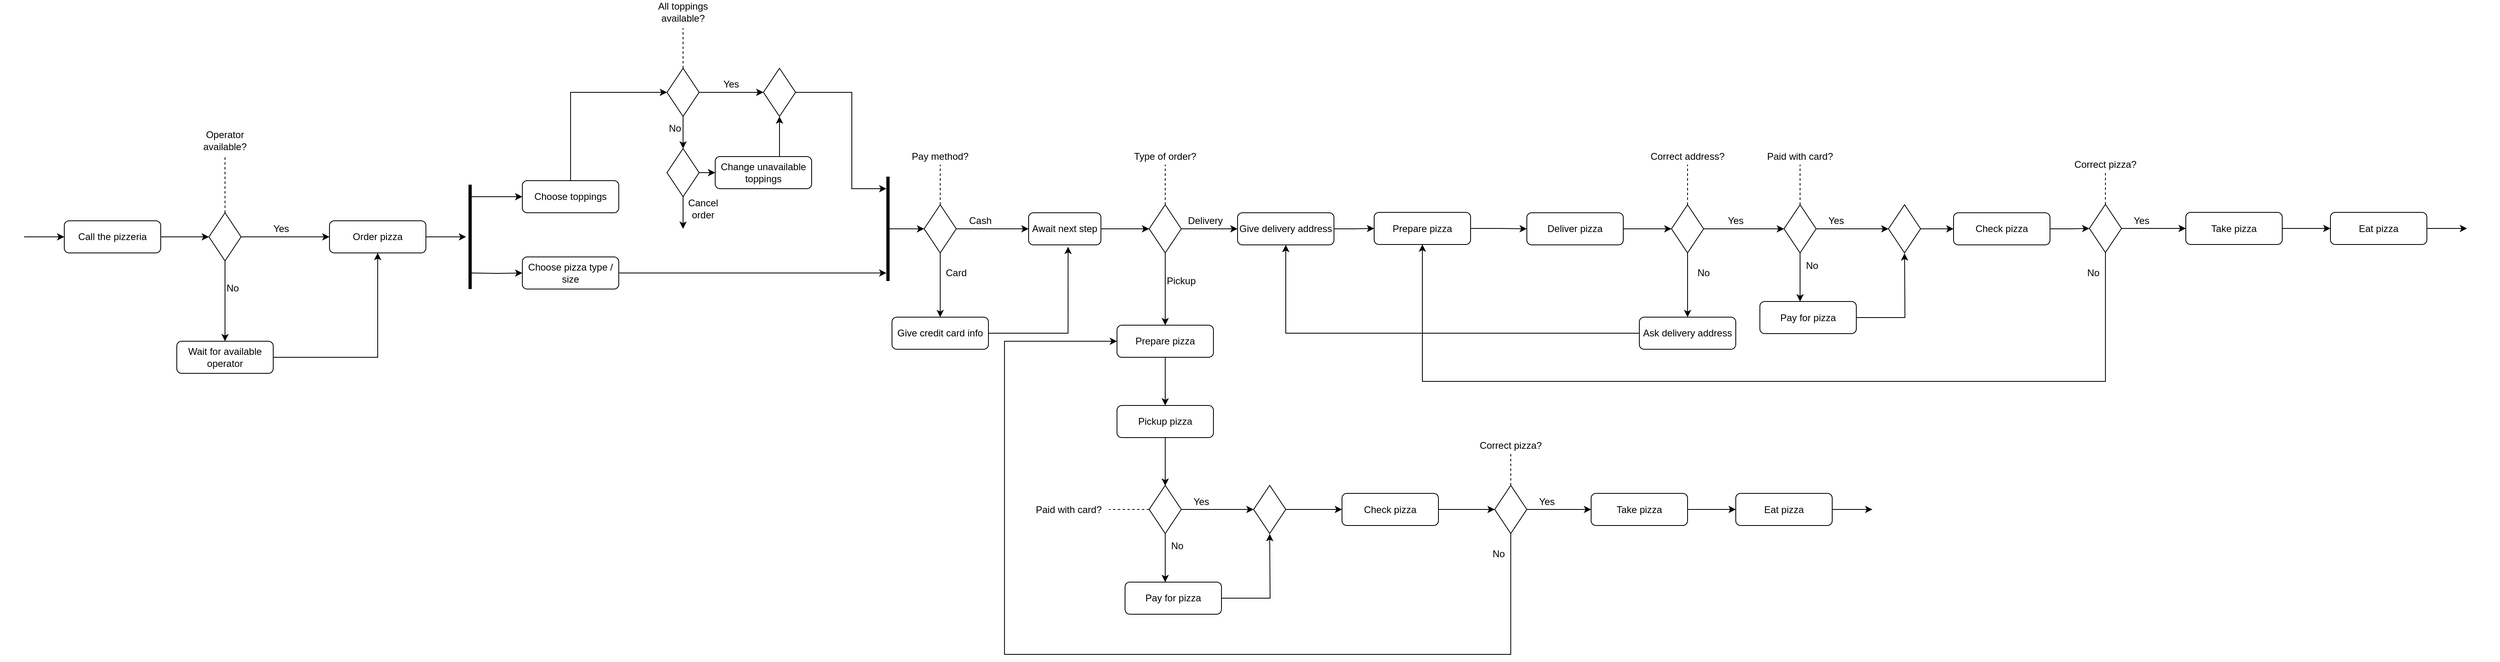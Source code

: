 <mxfile version="12.9.6" type="device"><diagram id="C5RBs43oDa-KdzZeNtuy" name="Page-1"><mxGraphModel dx="2310" dy="713" grid="1" gridSize="10" guides="1" tooltips="1" connect="1" arrows="1" fold="1" page="1" pageScale="1" pageWidth="827" pageHeight="1169" math="0" shadow="0"><root><mxCell id="WIyWlLk6GJQsqaUBKTNV-0"/><mxCell id="WIyWlLk6GJQsqaUBKTNV-1" parent="WIyWlLk6GJQsqaUBKTNV-0"/><mxCell id="ZH-qmIznDoOumFcW1KQo-4" style="edgeStyle=orthogonalEdgeStyle;rounded=0;orthogonalLoop=1;jettySize=auto;html=1;exitX=1;exitY=0.5;exitDx=0;exitDy=0;" parent="WIyWlLk6GJQsqaUBKTNV-1" source="WIyWlLk6GJQsqaUBKTNV-3" edge="1"><mxGeometry relative="1" as="geometry"><mxPoint x="-480" y="470" as="targetPoint"/></mxGeometry></mxCell><mxCell id="WIyWlLk6GJQsqaUBKTNV-3" value="Call the pizzeria" style="rounded=1;whiteSpace=wrap;html=1;fontSize=12;glass=0;strokeWidth=1;shadow=0;" parent="WIyWlLk6GJQsqaUBKTNV-1" vertex="1"><mxGeometry x="-660" y="450" width="120" height="40" as="geometry"/></mxCell><mxCell id="ZH-qmIznDoOumFcW1KQo-48" style="edgeStyle=orthogonalEdgeStyle;rounded=0;orthogonalLoop=1;jettySize=auto;html=1;" parent="WIyWlLk6GJQsqaUBKTNV-1" source="ZH-qmIznDoOumFcW1KQo-20" edge="1"><mxGeometry relative="1" as="geometry"><mxPoint x="-160" y="470" as="targetPoint"/></mxGeometry></mxCell><mxCell id="ZH-qmIznDoOumFcW1KQo-20" value="Order pizza" style="rounded=1;whiteSpace=wrap;html=1;fontSize=12;glass=0;strokeWidth=1;shadow=0;" parent="WIyWlLk6GJQsqaUBKTNV-1" vertex="1"><mxGeometry x="-330" y="450" width="120" height="40" as="geometry"/></mxCell><mxCell id="ZH-qmIznDoOumFcW1KQo-35" style="edgeStyle=orthogonalEdgeStyle;rounded=0;orthogonalLoop=1;jettySize=auto;html=1;entryX=0;entryY=0.5;entryDx=0;entryDy=0;" parent="WIyWlLk6GJQsqaUBKTNV-1" source="ZH-qmIznDoOumFcW1KQo-33" target="WIyWlLk6GJQsqaUBKTNV-3" edge="1"><mxGeometry relative="1" as="geometry"/></mxCell><mxCell id="ZH-qmIznDoOumFcW1KQo-33" value="" style="shape=image;html=1;verticalAlign=top;verticalLabelPosition=bottom;labelBackgroundColor=#ffffff;imageAspect=0;aspect=fixed;image=https://cdn4.iconfinder.com/data/icons/geomicons/32/672342-circle-128.png" parent="WIyWlLk6GJQsqaUBKTNV-1" vertex="1"><mxGeometry x="-740" y="455" width="30" height="30" as="geometry"/></mxCell><mxCell id="ZH-qmIznDoOumFcW1KQo-38" style="edgeStyle=orthogonalEdgeStyle;rounded=0;orthogonalLoop=1;jettySize=auto;html=1;" parent="WIyWlLk6GJQsqaUBKTNV-1" source="ZH-qmIznDoOumFcW1KQo-37" edge="1"><mxGeometry relative="1" as="geometry"><mxPoint x="-330" y="470" as="targetPoint"/></mxGeometry></mxCell><mxCell id="ZH-qmIznDoOumFcW1KQo-39" style="edgeStyle=orthogonalEdgeStyle;rounded=0;orthogonalLoop=1;jettySize=auto;html=1;" parent="WIyWlLk6GJQsqaUBKTNV-1" source="ZH-qmIznDoOumFcW1KQo-37" edge="1"><mxGeometry relative="1" as="geometry"><mxPoint x="-460" y="600" as="targetPoint"/></mxGeometry></mxCell><mxCell id="ZH-qmIznDoOumFcW1KQo-37" value="" style="rhombus;whiteSpace=wrap;html=1;" parent="WIyWlLk6GJQsqaUBKTNV-1" vertex="1"><mxGeometry x="-480" y="440" width="40" height="60" as="geometry"/></mxCell><mxCell id="ZH-qmIznDoOumFcW1KQo-40" value="" style="endArrow=none;dashed=1;html=1;exitX=0.5;exitY=0;exitDx=0;exitDy=0;" parent="WIyWlLk6GJQsqaUBKTNV-1" source="ZH-qmIznDoOumFcW1KQo-37" edge="1"><mxGeometry width="50" height="50" relative="1" as="geometry"><mxPoint x="-470" y="430" as="sourcePoint"/><mxPoint x="-460" y="370" as="targetPoint"/></mxGeometry></mxCell><mxCell id="ZH-qmIznDoOumFcW1KQo-42" value="Operator available?" style="text;html=1;strokeColor=none;fillColor=none;align=center;verticalAlign=middle;whiteSpace=wrap;rounded=0;" parent="WIyWlLk6GJQsqaUBKTNV-1" vertex="1"><mxGeometry x="-480" y="340" width="40" height="20" as="geometry"/></mxCell><mxCell id="ZH-qmIznDoOumFcW1KQo-43" value="Yes" style="text;html=1;strokeColor=none;fillColor=none;align=center;verticalAlign=middle;whiteSpace=wrap;rounded=0;" parent="WIyWlLk6GJQsqaUBKTNV-1" vertex="1"><mxGeometry x="-410" y="450" width="40" height="20" as="geometry"/></mxCell><mxCell id="ZH-qmIznDoOumFcW1KQo-45" value="No" style="text;html=1;" parent="WIyWlLk6GJQsqaUBKTNV-1" vertex="1"><mxGeometry x="-460" y="520" width="40" height="30" as="geometry"/></mxCell><mxCell id="ZH-qmIznDoOumFcW1KQo-47" style="edgeStyle=orthogonalEdgeStyle;rounded=0;orthogonalLoop=1;jettySize=auto;html=1;entryX=0.5;entryY=1;entryDx=0;entryDy=0;" parent="WIyWlLk6GJQsqaUBKTNV-1" source="ZH-qmIznDoOumFcW1KQo-46" target="ZH-qmIznDoOumFcW1KQo-20" edge="1"><mxGeometry relative="1" as="geometry"/></mxCell><mxCell id="ZH-qmIznDoOumFcW1KQo-46" value="Wait for available operator" style="rounded=1;whiteSpace=wrap;html=1;fontSize=12;glass=0;strokeWidth=1;shadow=0;" parent="WIyWlLk6GJQsqaUBKTNV-1" vertex="1"><mxGeometry x="-520" y="600" width="120" height="40" as="geometry"/></mxCell><mxCell id="ZH-qmIznDoOumFcW1KQo-51" style="edgeStyle=orthogonalEdgeStyle;rounded=0;orthogonalLoop=1;jettySize=auto;html=1;entryX=0;entryY=0.5;entryDx=0;entryDy=0;entryPerimeter=0;" parent="WIyWlLk6GJQsqaUBKTNV-1" source="ZH-qmIznDoOumFcW1KQo-49" target="ZH-qmIznDoOumFcW1KQo-53" edge="1"><mxGeometry relative="1" as="geometry"><mxPoint x="-20" y="420" as="targetPoint"/><Array as="points"><mxPoint x="-130" y="420"/><mxPoint x="-130" y="420"/></Array></mxGeometry></mxCell><mxCell id="ZH-qmIznDoOumFcW1KQo-58" value="" style="edgeStyle=orthogonalEdgeStyle;rounded=0;orthogonalLoop=1;jettySize=auto;html=1;entryX=0;entryY=0.5;entryDx=0;entryDy=0;" parent="WIyWlLk6GJQsqaUBKTNV-1" target="ZH-qmIznDoOumFcW1KQo-54" edge="1"><mxGeometry relative="1" as="geometry"><mxPoint x="-153.69" y="515" as="sourcePoint"/><mxPoint x="-67" y="515" as="targetPoint"/></mxGeometry></mxCell><mxCell id="ZH-qmIznDoOumFcW1KQo-49" value="" style="line;strokeWidth=4;direction=south;html=1;perimeter=backbonePerimeter;points=[];outlineConnect=0;" parent="WIyWlLk6GJQsqaUBKTNV-1" vertex="1"><mxGeometry x="-160" y="405" width="10" height="130" as="geometry"/></mxCell><mxCell id="ZH-qmIznDoOumFcW1KQo-56" style="edgeStyle=orthogonalEdgeStyle;rounded=0;orthogonalLoop=1;jettySize=auto;html=1;entryX=0;entryY=0.5;entryDx=0;entryDy=0;" parent="WIyWlLk6GJQsqaUBKTNV-1" source="ZH-qmIznDoOumFcW1KQo-53" target="ZH-qmIznDoOumFcW1KQo-61" edge="1"><mxGeometry relative="1" as="geometry"><mxPoint x="190" y="420" as="targetPoint"/><Array as="points"><mxPoint x="-30" y="290"/></Array></mxGeometry></mxCell><mxCell id="ZH-qmIznDoOumFcW1KQo-53" value="Choose toppings" style="rounded=1;whiteSpace=wrap;html=1;fontSize=12;glass=0;strokeWidth=1;shadow=0;" parent="WIyWlLk6GJQsqaUBKTNV-1" vertex="1"><mxGeometry x="-90" y="400" width="120" height="40" as="geometry"/></mxCell><mxCell id="ZH-qmIznDoOumFcW1KQo-71" style="edgeStyle=orthogonalEdgeStyle;rounded=0;orthogonalLoop=1;jettySize=auto;html=1;" parent="WIyWlLk6GJQsqaUBKTNV-1" source="ZH-qmIznDoOumFcW1KQo-54" target="ZH-qmIznDoOumFcW1KQo-77" edge="1"><mxGeometry relative="1" as="geometry"><mxPoint x="358" y="515" as="targetPoint"/><Array as="points"><mxPoint x="280" y="515"/><mxPoint x="280" y="515"/></Array></mxGeometry></mxCell><mxCell id="ZH-qmIznDoOumFcW1KQo-54" value="Choose pizza type / size" style="rounded=1;whiteSpace=wrap;html=1;fontSize=12;glass=0;strokeWidth=1;shadow=0;" parent="WIyWlLk6GJQsqaUBKTNV-1" vertex="1"><mxGeometry x="-90" y="495" width="120" height="40" as="geometry"/></mxCell><mxCell id="ZH-qmIznDoOumFcW1KQo-64" style="edgeStyle=orthogonalEdgeStyle;rounded=0;orthogonalLoop=1;jettySize=auto;html=1;entryX=0;entryY=0.5;entryDx=0;entryDy=0;" parent="WIyWlLk6GJQsqaUBKTNV-1" source="ZH-qmIznDoOumFcW1KQo-61" target="ZH-qmIznDoOumFcW1KQo-73" edge="1"><mxGeometry relative="1" as="geometry"><mxPoint x="220" y="310" as="targetPoint"/><Array as="points"><mxPoint x="180" y="290"/><mxPoint x="180" y="290"/></Array></mxGeometry></mxCell><mxCell id="ZH-qmIznDoOumFcW1KQo-146" style="edgeStyle=orthogonalEdgeStyle;rounded=0;orthogonalLoop=1;jettySize=auto;html=1;entryX=0.5;entryY=0;entryDx=0;entryDy=0;" parent="WIyWlLk6GJQsqaUBKTNV-1" source="ZH-qmIznDoOumFcW1KQo-61" target="ZH-qmIznDoOumFcW1KQo-145" edge="1"><mxGeometry relative="1" as="geometry"/></mxCell><mxCell id="ZH-qmIznDoOumFcW1KQo-61" value="" style="rhombus;whiteSpace=wrap;html=1;" parent="WIyWlLk6GJQsqaUBKTNV-1" vertex="1"><mxGeometry x="90" y="260" width="40" height="60" as="geometry"/></mxCell><mxCell id="ZH-qmIznDoOumFcW1KQo-62" value="" style="endArrow=none;dashed=1;html=1;" parent="WIyWlLk6GJQsqaUBKTNV-1" edge="1"><mxGeometry width="50" height="50" relative="1" as="geometry"><mxPoint x="110" y="260" as="sourcePoint"/><mxPoint x="110.0" y="210" as="targetPoint"/></mxGeometry></mxCell><mxCell id="ZH-qmIznDoOumFcW1KQo-63" value="All toppings available?" style="text;html=1;strokeColor=none;fillColor=none;align=center;verticalAlign=middle;whiteSpace=wrap;rounded=0;" parent="WIyWlLk6GJQsqaUBKTNV-1" vertex="1"><mxGeometry x="60" y="180" width="100" height="20" as="geometry"/></mxCell><mxCell id="ZH-qmIznDoOumFcW1KQo-65" value="Yes" style="text;html=1;strokeColor=none;fillColor=none;align=center;verticalAlign=middle;whiteSpace=wrap;rounded=0;" parent="WIyWlLk6GJQsqaUBKTNV-1" vertex="1"><mxGeometry x="150" y="270" width="40" height="20" as="geometry"/></mxCell><mxCell id="ZH-qmIznDoOumFcW1KQo-69" value="No" style="text;html=1;strokeColor=none;fillColor=none;align=center;verticalAlign=middle;whiteSpace=wrap;rounded=0;" parent="WIyWlLk6GJQsqaUBKTNV-1" vertex="1"><mxGeometry x="90" y="330" width="20" height="10" as="geometry"/></mxCell><mxCell id="ZH-qmIznDoOumFcW1KQo-74" style="edgeStyle=orthogonalEdgeStyle;rounded=0;orthogonalLoop=1;jettySize=auto;html=1;entryX=0.5;entryY=1;entryDx=0;entryDy=0;" parent="WIyWlLk6GJQsqaUBKTNV-1" source="ZH-qmIznDoOumFcW1KQo-70" target="ZH-qmIznDoOumFcW1KQo-73" edge="1"><mxGeometry relative="1" as="geometry"><Array as="points"><mxPoint x="230" y="330"/><mxPoint x="230" y="330"/></Array></mxGeometry></mxCell><mxCell id="ZH-qmIznDoOumFcW1KQo-70" value="Change unavailable toppings" style="rounded=1;whiteSpace=wrap;html=1;fontSize=12;glass=0;strokeWidth=1;shadow=0;" parent="WIyWlLk6GJQsqaUBKTNV-1" vertex="1"><mxGeometry x="150" y="370" width="120" height="40" as="geometry"/></mxCell><mxCell id="ZH-qmIznDoOumFcW1KQo-75" style="edgeStyle=orthogonalEdgeStyle;rounded=0;orthogonalLoop=1;jettySize=auto;html=1;" parent="WIyWlLk6GJQsqaUBKTNV-1" source="ZH-qmIznDoOumFcW1KQo-73" target="ZH-qmIznDoOumFcW1KQo-77" edge="1"><mxGeometry relative="1" as="geometry"><mxPoint x="358" y="410" as="targetPoint"/><Array as="points"><mxPoint x="320" y="290"/><mxPoint x="320" y="410"/></Array></mxGeometry></mxCell><mxCell id="ZH-qmIznDoOumFcW1KQo-73" value="" style="rhombus;whiteSpace=wrap;html=1;" parent="WIyWlLk6GJQsqaUBKTNV-1" vertex="1"><mxGeometry x="210" y="260" width="40" height="60" as="geometry"/></mxCell><mxCell id="ZH-qmIznDoOumFcW1KQo-81" style="edgeStyle=orthogonalEdgeStyle;rounded=0;orthogonalLoop=1;jettySize=auto;html=1;" parent="WIyWlLk6GJQsqaUBKTNV-1" source="ZH-qmIznDoOumFcW1KQo-77" edge="1"><mxGeometry relative="1" as="geometry"><mxPoint x="410" y="460" as="targetPoint"/></mxGeometry></mxCell><mxCell id="ZH-qmIznDoOumFcW1KQo-77" value="" style="line;strokeWidth=4;direction=south;html=1;perimeter=backbonePerimeter;points=[];outlineConnect=0;" parent="WIyWlLk6GJQsqaUBKTNV-1" vertex="1"><mxGeometry x="360" y="395" width="10" height="130" as="geometry"/></mxCell><mxCell id="ZH-qmIznDoOumFcW1KQo-87" style="edgeStyle=orthogonalEdgeStyle;rounded=0;orthogonalLoop=1;jettySize=auto;html=1;" parent="WIyWlLk6GJQsqaUBKTNV-1" source="ZH-qmIznDoOumFcW1KQo-84" edge="1"><mxGeometry relative="1" as="geometry"><mxPoint x="540" y="460" as="targetPoint"/></mxGeometry></mxCell><mxCell id="ZH-qmIznDoOumFcW1KQo-92" style="edgeStyle=orthogonalEdgeStyle;rounded=0;orthogonalLoop=1;jettySize=auto;html=1;" parent="WIyWlLk6GJQsqaUBKTNV-1" source="ZH-qmIznDoOumFcW1KQo-84" target="ZH-qmIznDoOumFcW1KQo-91" edge="1"><mxGeometry relative="1" as="geometry"/></mxCell><mxCell id="ZH-qmIznDoOumFcW1KQo-84" value="" style="rhombus;whiteSpace=wrap;html=1;" parent="WIyWlLk6GJQsqaUBKTNV-1" vertex="1"><mxGeometry x="410" y="430" width="40" height="60" as="geometry"/></mxCell><mxCell id="ZH-qmIznDoOumFcW1KQo-85" value="" style="endArrow=none;dashed=1;html=1;" parent="WIyWlLk6GJQsqaUBKTNV-1" edge="1"><mxGeometry width="50" height="50" relative="1" as="geometry"><mxPoint x="430" y="430" as="sourcePoint"/><mxPoint x="430" y="380" as="targetPoint"/></mxGeometry></mxCell><mxCell id="ZH-qmIznDoOumFcW1KQo-86" value="Pay method?" style="text;html=1;strokeColor=none;fillColor=none;align=center;verticalAlign=middle;whiteSpace=wrap;rounded=0;" parent="WIyWlLk6GJQsqaUBKTNV-1" vertex="1"><mxGeometry x="380" y="360" width="100" height="20" as="geometry"/></mxCell><mxCell id="ZH-qmIznDoOumFcW1KQo-89" value="Cash" style="text;html=1;strokeColor=none;fillColor=none;align=center;verticalAlign=middle;whiteSpace=wrap;rounded=0;" parent="WIyWlLk6GJQsqaUBKTNV-1" vertex="1"><mxGeometry x="460" y="440" width="40" height="20" as="geometry"/></mxCell><mxCell id="ZH-qmIznDoOumFcW1KQo-95" style="edgeStyle=orthogonalEdgeStyle;rounded=0;orthogonalLoop=1;jettySize=auto;html=1;entryX=0.546;entryY=1.059;entryDx=0;entryDy=0;entryPerimeter=0;" parent="WIyWlLk6GJQsqaUBKTNV-1" source="ZH-qmIznDoOumFcW1KQo-91" target="ZH-qmIznDoOumFcW1KQo-96" edge="1"><mxGeometry relative="1" as="geometry"><mxPoint x="540" y="590" as="targetPoint"/></mxGeometry></mxCell><mxCell id="ZH-qmIznDoOumFcW1KQo-91" value="Give credit card info" style="rounded=1;whiteSpace=wrap;html=1;fontSize=12;glass=0;strokeWidth=1;shadow=0;" parent="WIyWlLk6GJQsqaUBKTNV-1" vertex="1"><mxGeometry x="370" y="570" width="120" height="40" as="geometry"/></mxCell><mxCell id="ZH-qmIznDoOumFcW1KQo-94" value="Card" style="text;html=1;strokeColor=none;fillColor=none;align=center;verticalAlign=middle;whiteSpace=wrap;rounded=0;" parent="WIyWlLk6GJQsqaUBKTNV-1" vertex="1"><mxGeometry x="430" y="505" width="40" height="20" as="geometry"/></mxCell><mxCell id="ZH-qmIznDoOumFcW1KQo-97" style="edgeStyle=orthogonalEdgeStyle;rounded=0;orthogonalLoop=1;jettySize=auto;html=1;entryX=0;entryY=0.5;entryDx=0;entryDy=0;" parent="WIyWlLk6GJQsqaUBKTNV-1" source="ZH-qmIznDoOumFcW1KQo-96" target="ZH-qmIznDoOumFcW1KQo-98" edge="1"><mxGeometry relative="1" as="geometry"><mxPoint x="670" y="460" as="targetPoint"/></mxGeometry></mxCell><mxCell id="ZH-qmIznDoOumFcW1KQo-96" value="Await next step" style="rounded=1;whiteSpace=wrap;html=1;fontSize=12;glass=0;strokeWidth=1;shadow=0;" parent="WIyWlLk6GJQsqaUBKTNV-1" vertex="1"><mxGeometry x="540" y="440" width="90" height="40" as="geometry"/></mxCell><mxCell id="ZH-qmIznDoOumFcW1KQo-99" style="edgeStyle=orthogonalEdgeStyle;rounded=0;orthogonalLoop=1;jettySize=auto;html=1;" parent="WIyWlLk6GJQsqaUBKTNV-1" source="ZH-qmIznDoOumFcW1KQo-98" edge="1"><mxGeometry relative="1" as="geometry"><mxPoint x="800.0" y="460.0" as="targetPoint"/></mxGeometry></mxCell><mxCell id="ZH-qmIznDoOumFcW1KQo-100" style="edgeStyle=orthogonalEdgeStyle;rounded=0;orthogonalLoop=1;jettySize=auto;html=1;" parent="WIyWlLk6GJQsqaUBKTNV-1" source="ZH-qmIznDoOumFcW1KQo-98" edge="1"><mxGeometry relative="1" as="geometry"><mxPoint x="710.0" y="580.0" as="targetPoint"/></mxGeometry></mxCell><mxCell id="ZH-qmIznDoOumFcW1KQo-98" value="" style="rhombus;whiteSpace=wrap;html=1;" parent="WIyWlLk6GJQsqaUBKTNV-1" vertex="1"><mxGeometry x="690" y="430" width="40" height="60" as="geometry"/></mxCell><mxCell id="ZH-qmIznDoOumFcW1KQo-101" value="" style="endArrow=none;dashed=1;html=1;" parent="WIyWlLk6GJQsqaUBKTNV-1" edge="1"><mxGeometry width="50" height="50" relative="1" as="geometry"><mxPoint x="710.0" y="430.0" as="sourcePoint"/><mxPoint x="710.0" y="380.0" as="targetPoint"/></mxGeometry></mxCell><mxCell id="ZH-qmIznDoOumFcW1KQo-102" value="Type of order?" style="text;html=1;strokeColor=none;fillColor=none;align=center;verticalAlign=middle;whiteSpace=wrap;rounded=0;" parent="WIyWlLk6GJQsqaUBKTNV-1" vertex="1"><mxGeometry x="660" y="360" width="100" height="20" as="geometry"/></mxCell><mxCell id="ZH-qmIznDoOumFcW1KQo-103" value="Delivery" style="text;html=1;strokeColor=none;fillColor=none;align=center;verticalAlign=middle;whiteSpace=wrap;rounded=0;" parent="WIyWlLk6GJQsqaUBKTNV-1" vertex="1"><mxGeometry x="740" y="440" width="40" height="20" as="geometry"/></mxCell><mxCell id="ZH-qmIznDoOumFcW1KQo-104" value="Pickup" style="text;html=1;strokeColor=none;fillColor=none;align=center;verticalAlign=middle;whiteSpace=wrap;rounded=0;" parent="WIyWlLk6GJQsqaUBKTNV-1" vertex="1"><mxGeometry x="710" y="515" width="40" height="20" as="geometry"/></mxCell><mxCell id="ZH-qmIznDoOumFcW1KQo-106" style="edgeStyle=orthogonalEdgeStyle;rounded=0;orthogonalLoop=1;jettySize=auto;html=1;" parent="WIyWlLk6GJQsqaUBKTNV-1" source="ZH-qmIznDoOumFcW1KQo-105" edge="1"><mxGeometry relative="1" as="geometry"><mxPoint x="710.0" y="680.0" as="targetPoint"/></mxGeometry></mxCell><mxCell id="ZH-qmIznDoOumFcW1KQo-105" value="Prepare pizza" style="rounded=1;whiteSpace=wrap;html=1;fontSize=12;glass=0;strokeWidth=1;shadow=0;" parent="WIyWlLk6GJQsqaUBKTNV-1" vertex="1"><mxGeometry x="650" y="580" width="120" height="40" as="geometry"/></mxCell><mxCell id="ZH-qmIznDoOumFcW1KQo-108" style="edgeStyle=orthogonalEdgeStyle;rounded=0;orthogonalLoop=1;jettySize=auto;html=1;" parent="WIyWlLk6GJQsqaUBKTNV-1" source="ZH-qmIznDoOumFcW1KQo-107" edge="1"><mxGeometry relative="1" as="geometry"><mxPoint x="710.0" y="780" as="targetPoint"/></mxGeometry></mxCell><mxCell id="ZH-qmIznDoOumFcW1KQo-107" value="Pickup pizza" style="rounded=1;whiteSpace=wrap;html=1;fontSize=12;glass=0;strokeWidth=1;shadow=0;" parent="WIyWlLk6GJQsqaUBKTNV-1" vertex="1"><mxGeometry x="650" y="680" width="120" height="40" as="geometry"/></mxCell><mxCell id="ZH-qmIznDoOumFcW1KQo-114" style="edgeStyle=orthogonalEdgeStyle;rounded=0;orthogonalLoop=1;jettySize=auto;html=1;" parent="WIyWlLk6GJQsqaUBKTNV-1" source="ZH-qmIznDoOumFcW1KQo-109" edge="1"><mxGeometry relative="1" as="geometry"><mxPoint x="710.0" y="900" as="targetPoint"/></mxGeometry></mxCell><mxCell id="ZH-qmIznDoOumFcW1KQo-121" style="edgeStyle=orthogonalEdgeStyle;rounded=0;orthogonalLoop=1;jettySize=auto;html=1;" parent="WIyWlLk6GJQsqaUBKTNV-1" source="ZH-qmIznDoOumFcW1KQo-109" edge="1"><mxGeometry relative="1" as="geometry"><mxPoint x="820.0" y="809.5" as="targetPoint"/></mxGeometry></mxCell><mxCell id="ZH-qmIznDoOumFcW1KQo-109" value="" style="rhombus;whiteSpace=wrap;html=1;" parent="WIyWlLk6GJQsqaUBKTNV-1" vertex="1"><mxGeometry x="690" y="779.5" width="40" height="60" as="geometry"/></mxCell><mxCell id="ZH-qmIznDoOumFcW1KQo-110" value="" style="endArrow=none;dashed=1;html=1;exitX=0;exitY=0.5;exitDx=0;exitDy=0;" parent="WIyWlLk6GJQsqaUBKTNV-1" source="ZH-qmIznDoOumFcW1KQo-109" target="ZH-qmIznDoOumFcW1KQo-111" edge="1"><mxGeometry width="50" height="50" relative="1" as="geometry"><mxPoint x="630.0" y="830.0" as="sourcePoint"/><mxPoint x="620" y="810" as="targetPoint"/></mxGeometry></mxCell><mxCell id="ZH-qmIznDoOumFcW1KQo-111" value="Paid with card?" style="text;html=1;strokeColor=none;fillColor=none;align=center;verticalAlign=middle;whiteSpace=wrap;rounded=0;" parent="WIyWlLk6GJQsqaUBKTNV-1" vertex="1"><mxGeometry x="540" y="799.5" width="100" height="20" as="geometry"/></mxCell><mxCell id="ZH-qmIznDoOumFcW1KQo-113" value="Yes" style="text;html=1;strokeColor=none;fillColor=none;align=center;verticalAlign=middle;whiteSpace=wrap;rounded=0;" parent="WIyWlLk6GJQsqaUBKTNV-1" vertex="1"><mxGeometry x="740" y="794.5" width="30" height="10" as="geometry"/></mxCell><mxCell id="ZH-qmIznDoOumFcW1KQo-120" value="No" style="text;html=1;strokeColor=none;fillColor=none;align=center;verticalAlign=middle;whiteSpace=wrap;rounded=0;" parent="WIyWlLk6GJQsqaUBKTNV-1" vertex="1"><mxGeometry x="710" y="850" width="30" height="10" as="geometry"/></mxCell><mxCell id="ZH-qmIznDoOumFcW1KQo-129" style="edgeStyle=orthogonalEdgeStyle;rounded=0;orthogonalLoop=1;jettySize=auto;html=1;" parent="WIyWlLk6GJQsqaUBKTNV-1" source="ZH-qmIznDoOumFcW1KQo-124" edge="1"><mxGeometry relative="1" as="geometry"><mxPoint x="1120" y="809.5" as="targetPoint"/></mxGeometry></mxCell><mxCell id="ZH-qmIznDoOumFcW1KQo-124" value="Check pizza" style="rounded=1;whiteSpace=wrap;html=1;fontSize=12;glass=0;strokeWidth=1;shadow=0;" parent="WIyWlLk6GJQsqaUBKTNV-1" vertex="1"><mxGeometry x="930" y="789.5" width="120" height="40" as="geometry"/></mxCell><mxCell id="ZH-qmIznDoOumFcW1KQo-127" style="edgeStyle=orthogonalEdgeStyle;rounded=0;orthogonalLoop=1;jettySize=auto;html=1;" parent="WIyWlLk6GJQsqaUBKTNV-1" source="ZH-qmIznDoOumFcW1KQo-125" edge="1"><mxGeometry relative="1" as="geometry"><mxPoint x="840.0" y="840" as="targetPoint"/></mxGeometry></mxCell><mxCell id="ZH-qmIznDoOumFcW1KQo-125" value="Pay for pizza" style="rounded=1;whiteSpace=wrap;html=1;fontSize=12;glass=0;strokeWidth=1;shadow=0;" parent="WIyWlLk6GJQsqaUBKTNV-1" vertex="1"><mxGeometry x="660" y="900" width="120" height="40" as="geometry"/></mxCell><mxCell id="ZH-qmIznDoOumFcW1KQo-128" style="edgeStyle=orthogonalEdgeStyle;rounded=0;orthogonalLoop=1;jettySize=auto;html=1;" parent="WIyWlLk6GJQsqaUBKTNV-1" source="ZH-qmIznDoOumFcW1KQo-126" edge="1"><mxGeometry relative="1" as="geometry"><mxPoint x="930.0" y="809.5" as="targetPoint"/></mxGeometry></mxCell><mxCell id="ZH-qmIznDoOumFcW1KQo-126" value="" style="rhombus;whiteSpace=wrap;html=1;" parent="WIyWlLk6GJQsqaUBKTNV-1" vertex="1"><mxGeometry x="820" y="779.5" width="40" height="60" as="geometry"/></mxCell><mxCell id="ZH-qmIznDoOumFcW1KQo-135" style="edgeStyle=orthogonalEdgeStyle;rounded=0;orthogonalLoop=1;jettySize=auto;html=1;" parent="WIyWlLk6GJQsqaUBKTNV-1" source="ZH-qmIznDoOumFcW1KQo-130" edge="1"><mxGeometry relative="1" as="geometry"><mxPoint x="1240" y="809.5" as="targetPoint"/></mxGeometry></mxCell><mxCell id="ZH-qmIznDoOumFcW1KQo-136" style="edgeStyle=orthogonalEdgeStyle;rounded=0;orthogonalLoop=1;jettySize=auto;html=1;entryX=0;entryY=0.5;entryDx=0;entryDy=0;" parent="WIyWlLk6GJQsqaUBKTNV-1" source="ZH-qmIznDoOumFcW1KQo-130" target="ZH-qmIznDoOumFcW1KQo-105" edge="1"><mxGeometry relative="1" as="geometry"><mxPoint x="530" y="600" as="targetPoint"/><Array as="points"><mxPoint x="1140" y="990"/><mxPoint x="510" y="990"/><mxPoint x="510" y="600"/></Array></mxGeometry></mxCell><mxCell id="ZH-qmIznDoOumFcW1KQo-130" value="" style="rhombus;whiteSpace=wrap;html=1;" parent="WIyWlLk6GJQsqaUBKTNV-1" vertex="1"><mxGeometry x="1120" y="779.5" width="40" height="60" as="geometry"/></mxCell><mxCell id="ZH-qmIznDoOumFcW1KQo-133" value="" style="endArrow=none;dashed=1;html=1;exitX=0.5;exitY=0;exitDx=0;exitDy=0;" parent="WIyWlLk6GJQsqaUBKTNV-1" source="ZH-qmIznDoOumFcW1KQo-130" target="ZH-qmIznDoOumFcW1KQo-134" edge="1"><mxGeometry width="50" height="50" relative="1" as="geometry"><mxPoint x="1200" y="750" as="sourcePoint"/><mxPoint x="1130" y="750.5" as="targetPoint"/></mxGeometry></mxCell><mxCell id="ZH-qmIznDoOumFcW1KQo-134" value="Correct pizza?" style="text;html=1;strokeColor=none;fillColor=none;align=center;verticalAlign=middle;whiteSpace=wrap;rounded=0;" parent="WIyWlLk6GJQsqaUBKTNV-1" vertex="1"><mxGeometry x="1090" y="720" width="100" height="20" as="geometry"/></mxCell><mxCell id="ZH-qmIznDoOumFcW1KQo-137" value="No" style="text;html=1;strokeColor=none;fillColor=none;align=center;verticalAlign=middle;whiteSpace=wrap;rounded=0;" parent="WIyWlLk6GJQsqaUBKTNV-1" vertex="1"><mxGeometry x="1110" y="860" width="30" height="10" as="geometry"/></mxCell><mxCell id="ZH-qmIznDoOumFcW1KQo-139" value="Yes" style="text;html=1;strokeColor=none;fillColor=none;align=center;verticalAlign=middle;whiteSpace=wrap;rounded=0;" parent="WIyWlLk6GJQsqaUBKTNV-1" vertex="1"><mxGeometry x="1170" y="794.5" width="30" height="10" as="geometry"/></mxCell><mxCell id="ZH-qmIznDoOumFcW1KQo-141" style="edgeStyle=orthogonalEdgeStyle;rounded=0;orthogonalLoop=1;jettySize=auto;html=1;" parent="WIyWlLk6GJQsqaUBKTNV-1" source="ZH-qmIznDoOumFcW1KQo-140" edge="1"><mxGeometry relative="1" as="geometry"><mxPoint x="1420" y="809.5" as="targetPoint"/></mxGeometry></mxCell><mxCell id="ZH-qmIznDoOumFcW1KQo-140" value="Take pizza" style="rounded=1;whiteSpace=wrap;html=1;fontSize=12;glass=0;strokeWidth=1;shadow=0;" parent="WIyWlLk6GJQsqaUBKTNV-1" vertex="1"><mxGeometry x="1240" y="789.5" width="120" height="40" as="geometry"/></mxCell><mxCell id="ZH-qmIznDoOumFcW1KQo-143" style="edgeStyle=orthogonalEdgeStyle;rounded=0;orthogonalLoop=1;jettySize=auto;html=1;entryX=0;entryY=0.5;entryDx=0;entryDy=0;" parent="WIyWlLk6GJQsqaUBKTNV-1" source="ZH-qmIznDoOumFcW1KQo-142" target="ZH-qmIznDoOumFcW1KQo-144" edge="1"><mxGeometry relative="1" as="geometry"><mxPoint x="1590" y="814.5" as="targetPoint"/></mxGeometry></mxCell><mxCell id="ZH-qmIznDoOumFcW1KQo-142" value="Eat pizza" style="rounded=1;whiteSpace=wrap;html=1;fontSize=12;glass=0;strokeWidth=1;shadow=0;" parent="WIyWlLk6GJQsqaUBKTNV-1" vertex="1"><mxGeometry x="1420" y="789.5" width="120" height="40" as="geometry"/></mxCell><mxCell id="ZH-qmIznDoOumFcW1KQo-144" value="" style="shape=image;html=1;verticalAlign=top;verticalLabelPosition=bottom;labelBackgroundColor=#ffffff;imageAspect=0;aspect=fixed;image=https://cdn4.iconfinder.com/data/icons/ionicons/512/icon-ios7-circle-filled-128.png" parent="WIyWlLk6GJQsqaUBKTNV-1" vertex="1"><mxGeometry x="1590" y="789.5" width="40" height="40" as="geometry"/></mxCell><mxCell id="ZH-qmIznDoOumFcW1KQo-147" style="edgeStyle=orthogonalEdgeStyle;rounded=0;orthogonalLoop=1;jettySize=auto;html=1;entryX=0;entryY=0.5;entryDx=0;entryDy=0;" parent="WIyWlLk6GJQsqaUBKTNV-1" source="ZH-qmIznDoOumFcW1KQo-145" target="ZH-qmIznDoOumFcW1KQo-70" edge="1"><mxGeometry relative="1" as="geometry"/></mxCell><mxCell id="ZH-qmIznDoOumFcW1KQo-148" style="edgeStyle=orthogonalEdgeStyle;rounded=0;orthogonalLoop=1;jettySize=auto;html=1;" parent="WIyWlLk6GJQsqaUBKTNV-1" source="ZH-qmIznDoOumFcW1KQo-145" edge="1"><mxGeometry relative="1" as="geometry"><mxPoint x="110" y="460.0" as="targetPoint"/></mxGeometry></mxCell><mxCell id="ZH-qmIznDoOumFcW1KQo-145" value="" style="rhombus;whiteSpace=wrap;html=1;" parent="WIyWlLk6GJQsqaUBKTNV-1" vertex="1"><mxGeometry x="90" y="360" width="40" height="60" as="geometry"/></mxCell><mxCell id="ZH-qmIznDoOumFcW1KQo-149" value="Cancel order" style="text;html=1;strokeColor=none;fillColor=none;align=center;verticalAlign=middle;whiteSpace=wrap;rounded=0;" parent="WIyWlLk6GJQsqaUBKTNV-1" vertex="1"><mxGeometry x="110" y="430" width="50" height="10" as="geometry"/></mxCell><mxCell id="ZH-qmIznDoOumFcW1KQo-150" value="" style="shape=image;html=1;verticalAlign=top;verticalLabelPosition=bottom;labelBackgroundColor=#ffffff;imageAspect=0;aspect=fixed;image=https://cdn4.iconfinder.com/data/icons/ionicons/512/icon-ios7-circle-filled-128.png" parent="WIyWlLk6GJQsqaUBKTNV-1" vertex="1"><mxGeometry x="90" y="455" width="40" height="40" as="geometry"/></mxCell><mxCell id="ZH-qmIznDoOumFcW1KQo-190" style="edgeStyle=orthogonalEdgeStyle;rounded=0;orthogonalLoop=1;jettySize=auto;html=1;entryX=0;entryY=0.5;entryDx=0;entryDy=0;" parent="WIyWlLk6GJQsqaUBKTNV-1" source="ZH-qmIznDoOumFcW1KQo-151" target="ZH-qmIznDoOumFcW1KQo-188" edge="1"><mxGeometry relative="1" as="geometry"/></mxCell><mxCell id="ZH-qmIznDoOumFcW1KQo-151" value="Give delivery address" style="rounded=1;whiteSpace=wrap;html=1;fontSize=12;glass=0;strokeWidth=1;shadow=0;" parent="WIyWlLk6GJQsqaUBKTNV-1" vertex="1"><mxGeometry x="800" y="440" width="120" height="40" as="geometry"/></mxCell><mxCell id="ZH-qmIznDoOumFcW1KQo-155" style="edgeStyle=orthogonalEdgeStyle;rounded=0;orthogonalLoop=1;jettySize=auto;html=1;" parent="WIyWlLk6GJQsqaUBKTNV-1" source="ZH-qmIznDoOumFcW1KQo-153" target="ZH-qmIznDoOumFcW1KQo-154" edge="1"><mxGeometry relative="1" as="geometry"/></mxCell><mxCell id="ZH-qmIznDoOumFcW1KQo-153" value="Deliver pizza" style="rounded=1;whiteSpace=wrap;html=1;fontSize=12;glass=0;strokeWidth=1;shadow=0;" parent="WIyWlLk6GJQsqaUBKTNV-1" vertex="1"><mxGeometry x="1160" y="440" width="120" height="40" as="geometry"/></mxCell><mxCell id="ZH-qmIznDoOumFcW1KQo-158" style="edgeStyle=orthogonalEdgeStyle;rounded=0;orthogonalLoop=1;jettySize=auto;html=1;" parent="WIyWlLk6GJQsqaUBKTNV-1" source="ZH-qmIznDoOumFcW1KQo-154" edge="1"><mxGeometry relative="1" as="geometry"><mxPoint x="1480" y="460" as="targetPoint"/></mxGeometry></mxCell><mxCell id="ZH-qmIznDoOumFcW1KQo-160" style="edgeStyle=orthogonalEdgeStyle;rounded=0;orthogonalLoop=1;jettySize=auto;html=1;" parent="WIyWlLk6GJQsqaUBKTNV-1" source="ZH-qmIznDoOumFcW1KQo-154" edge="1"><mxGeometry relative="1" as="geometry"><mxPoint x="1360" y="570" as="targetPoint"/></mxGeometry></mxCell><mxCell id="ZH-qmIznDoOumFcW1KQo-154" value="" style="rhombus;whiteSpace=wrap;html=1;" parent="WIyWlLk6GJQsqaUBKTNV-1" vertex="1"><mxGeometry x="1340" y="430" width="40" height="60" as="geometry"/></mxCell><mxCell id="ZH-qmIznDoOumFcW1KQo-156" value="" style="endArrow=none;dashed=1;html=1;" parent="WIyWlLk6GJQsqaUBKTNV-1" edge="1"><mxGeometry width="50" height="50" relative="1" as="geometry"><mxPoint x="1360" y="430.0" as="sourcePoint"/><mxPoint x="1360" y="380.0" as="targetPoint"/></mxGeometry></mxCell><mxCell id="ZH-qmIznDoOumFcW1KQo-157" value="Correct address?" style="text;html=1;strokeColor=none;fillColor=none;align=center;verticalAlign=middle;whiteSpace=wrap;rounded=0;" parent="WIyWlLk6GJQsqaUBKTNV-1" vertex="1"><mxGeometry x="1310" y="360" width="100" height="20" as="geometry"/></mxCell><mxCell id="ZH-qmIznDoOumFcW1KQo-159" value="Yes" style="text;html=1;strokeColor=none;fillColor=none;align=center;verticalAlign=middle;whiteSpace=wrap;rounded=0;" parent="WIyWlLk6GJQsqaUBKTNV-1" vertex="1"><mxGeometry x="1400" y="440" width="40" height="20" as="geometry"/></mxCell><mxCell id="ZH-qmIznDoOumFcW1KQo-161" value="No" style="text;html=1;strokeColor=none;fillColor=none;align=center;verticalAlign=middle;whiteSpace=wrap;rounded=0;" parent="WIyWlLk6GJQsqaUBKTNV-1" vertex="1"><mxGeometry x="1360" y="505" width="40" height="20" as="geometry"/></mxCell><mxCell id="ZH-qmIznDoOumFcW1KQo-163" style="edgeStyle=orthogonalEdgeStyle;rounded=0;orthogonalLoop=1;jettySize=auto;html=1;entryX=0.5;entryY=1;entryDx=0;entryDy=0;" parent="WIyWlLk6GJQsqaUBKTNV-1" source="ZH-qmIznDoOumFcW1KQo-162" target="ZH-qmIznDoOumFcW1KQo-151" edge="1"><mxGeometry relative="1" as="geometry"/></mxCell><mxCell id="ZH-qmIznDoOumFcW1KQo-162" value="Ask delivery address" style="rounded=1;whiteSpace=wrap;html=1;fontSize=12;glass=0;strokeWidth=1;shadow=0;" parent="WIyWlLk6GJQsqaUBKTNV-1" vertex="1"><mxGeometry x="1300" y="570" width="120" height="40" as="geometry"/></mxCell><mxCell id="ZH-qmIznDoOumFcW1KQo-164" value="" style="rhombus;whiteSpace=wrap;html=1;" parent="WIyWlLk6GJQsqaUBKTNV-1" vertex="1"><mxGeometry x="1480" y="430" width="40" height="60" as="geometry"/></mxCell><mxCell id="ZH-qmIznDoOumFcW1KQo-165" value="" style="endArrow=none;dashed=1;html=1;" parent="WIyWlLk6GJQsqaUBKTNV-1" edge="1"><mxGeometry width="50" height="50" relative="1" as="geometry"><mxPoint x="1500" y="430.0" as="sourcePoint"/><mxPoint x="1500" y="380.0" as="targetPoint"/></mxGeometry></mxCell><mxCell id="ZH-qmIznDoOumFcW1KQo-166" value="Paid with card?" style="text;html=1;strokeColor=none;fillColor=none;align=center;verticalAlign=middle;whiteSpace=wrap;rounded=0;" parent="WIyWlLk6GJQsqaUBKTNV-1" vertex="1"><mxGeometry x="1450" y="360" width="100" height="20" as="geometry"/></mxCell><mxCell id="ZH-qmIznDoOumFcW1KQo-168" style="edgeStyle=orthogonalEdgeStyle;rounded=0;orthogonalLoop=1;jettySize=auto;html=1;" parent="WIyWlLk6GJQsqaUBKTNV-1" edge="1"><mxGeometry relative="1" as="geometry"><mxPoint x="1500" y="550.5" as="targetPoint"/><mxPoint x="1500" y="490" as="sourcePoint"/></mxGeometry></mxCell><mxCell id="ZH-qmIznDoOumFcW1KQo-169" style="edgeStyle=orthogonalEdgeStyle;rounded=0;orthogonalLoop=1;jettySize=auto;html=1;" parent="WIyWlLk6GJQsqaUBKTNV-1" edge="1"><mxGeometry relative="1" as="geometry"><mxPoint x="1610" y="460" as="targetPoint"/><mxPoint x="1520" y="460" as="sourcePoint"/></mxGeometry></mxCell><mxCell id="ZH-qmIznDoOumFcW1KQo-172" value="Yes" style="text;html=1;strokeColor=none;fillColor=none;align=center;verticalAlign=middle;whiteSpace=wrap;rounded=0;" parent="WIyWlLk6GJQsqaUBKTNV-1" vertex="1"><mxGeometry x="1530" y="445" width="30" height="10" as="geometry"/></mxCell><mxCell id="ZH-qmIznDoOumFcW1KQo-173" value="No" style="text;html=1;strokeColor=none;fillColor=none;align=center;verticalAlign=middle;whiteSpace=wrap;rounded=0;" parent="WIyWlLk6GJQsqaUBKTNV-1" vertex="1"><mxGeometry x="1500" y="500.5" width="30" height="10" as="geometry"/></mxCell><mxCell id="ZH-qmIznDoOumFcW1KQo-174" style="edgeStyle=orthogonalEdgeStyle;rounded=0;orthogonalLoop=1;jettySize=auto;html=1;" parent="WIyWlLk6GJQsqaUBKTNV-1" source="ZH-qmIznDoOumFcW1KQo-175" edge="1"><mxGeometry relative="1" as="geometry"><mxPoint x="1630" y="490.5" as="targetPoint"/></mxGeometry></mxCell><mxCell id="ZH-qmIznDoOumFcW1KQo-175" value="Pay for pizza" style="rounded=1;whiteSpace=wrap;html=1;fontSize=12;glass=0;strokeWidth=1;shadow=0;" parent="WIyWlLk6GJQsqaUBKTNV-1" vertex="1"><mxGeometry x="1450" y="550.5" width="120" height="40" as="geometry"/></mxCell><mxCell id="ZH-qmIznDoOumFcW1KQo-178" style="edgeStyle=orthogonalEdgeStyle;rounded=0;orthogonalLoop=1;jettySize=auto;html=1;" parent="WIyWlLk6GJQsqaUBKTNV-1" source="ZH-qmIznDoOumFcW1KQo-176" target="ZH-qmIznDoOumFcW1KQo-177" edge="1"><mxGeometry relative="1" as="geometry"/></mxCell><mxCell id="ZH-qmIznDoOumFcW1KQo-176" value="" style="rhombus;whiteSpace=wrap;html=1;" parent="WIyWlLk6GJQsqaUBKTNV-1" vertex="1"><mxGeometry x="1610" y="430" width="40" height="60" as="geometry"/></mxCell><mxCell id="ZH-qmIznDoOumFcW1KQo-186" style="edgeStyle=orthogonalEdgeStyle;rounded=0;orthogonalLoop=1;jettySize=auto;html=1;entryX=0;entryY=0.5;entryDx=0;entryDy=0;" parent="WIyWlLk6GJQsqaUBKTNV-1" source="ZH-qmIznDoOumFcW1KQo-177" target="ZH-qmIznDoOumFcW1KQo-180" edge="1"><mxGeometry relative="1" as="geometry"/></mxCell><mxCell id="ZH-qmIznDoOumFcW1KQo-177" value="Check pizza" style="rounded=1;whiteSpace=wrap;html=1;fontSize=12;glass=0;strokeWidth=1;shadow=0;" parent="WIyWlLk6GJQsqaUBKTNV-1" vertex="1"><mxGeometry x="1691" y="440" width="120" height="40" as="geometry"/></mxCell><mxCell id="ZH-qmIznDoOumFcW1KQo-179" style="edgeStyle=orthogonalEdgeStyle;rounded=0;orthogonalLoop=1;jettySize=auto;html=1;" parent="WIyWlLk6GJQsqaUBKTNV-1" source="ZH-qmIznDoOumFcW1KQo-180" edge="1"><mxGeometry relative="1" as="geometry"><mxPoint x="1980" y="459.5" as="targetPoint"/></mxGeometry></mxCell><mxCell id="ZH-qmIznDoOumFcW1KQo-187" style="edgeStyle=orthogonalEdgeStyle;rounded=0;orthogonalLoop=1;jettySize=auto;html=1;entryX=0.5;entryY=1;entryDx=0;entryDy=0;" parent="WIyWlLk6GJQsqaUBKTNV-1" source="ZH-qmIznDoOumFcW1KQo-180" target="ZH-qmIznDoOumFcW1KQo-188" edge="1"><mxGeometry relative="1" as="geometry"><mxPoint x="1880" y="590" as="targetPoint"/><Array as="points"><mxPoint x="1880" y="650"/><mxPoint x="1030" y="650"/></Array></mxGeometry></mxCell><mxCell id="ZH-qmIznDoOumFcW1KQo-180" value="" style="rhombus;whiteSpace=wrap;html=1;" parent="WIyWlLk6GJQsqaUBKTNV-1" vertex="1"><mxGeometry x="1860" y="429.5" width="40" height="60" as="geometry"/></mxCell><mxCell id="ZH-qmIznDoOumFcW1KQo-181" value="" style="endArrow=none;dashed=1;html=1;exitX=0.5;exitY=0;exitDx=0;exitDy=0;" parent="WIyWlLk6GJQsqaUBKTNV-1" source="ZH-qmIznDoOumFcW1KQo-180" target="ZH-qmIznDoOumFcW1KQo-182" edge="1"><mxGeometry width="50" height="50" relative="1" as="geometry"><mxPoint x="1940" y="400" as="sourcePoint"/><mxPoint x="1870" y="400.5" as="targetPoint"/></mxGeometry></mxCell><mxCell id="ZH-qmIznDoOumFcW1KQo-182" value="Correct pizza?" style="text;html=1;strokeColor=none;fillColor=none;align=center;verticalAlign=middle;whiteSpace=wrap;rounded=0;" parent="WIyWlLk6GJQsqaUBKTNV-1" vertex="1"><mxGeometry x="1830" y="370" width="100" height="20" as="geometry"/></mxCell><mxCell id="ZH-qmIznDoOumFcW1KQo-183" value="No" style="text;html=1;strokeColor=none;fillColor=none;align=center;verticalAlign=middle;whiteSpace=wrap;rounded=0;" parent="WIyWlLk6GJQsqaUBKTNV-1" vertex="1"><mxGeometry x="1850" y="510" width="30" height="10" as="geometry"/></mxCell><mxCell id="ZH-qmIznDoOumFcW1KQo-184" value="Yes" style="text;html=1;strokeColor=none;fillColor=none;align=center;verticalAlign=middle;whiteSpace=wrap;rounded=0;" parent="WIyWlLk6GJQsqaUBKTNV-1" vertex="1"><mxGeometry x="1910" y="444.5" width="30" height="10" as="geometry"/></mxCell><mxCell id="ZH-qmIznDoOumFcW1KQo-195" style="edgeStyle=orthogonalEdgeStyle;rounded=0;orthogonalLoop=1;jettySize=auto;html=1;entryX=0;entryY=0.5;entryDx=0;entryDy=0;" parent="WIyWlLk6GJQsqaUBKTNV-1" source="ZH-qmIznDoOumFcW1KQo-185" target="ZH-qmIznDoOumFcW1KQo-192" edge="1"><mxGeometry relative="1" as="geometry"/></mxCell><mxCell id="ZH-qmIznDoOumFcW1KQo-185" value="Take pizza" style="rounded=1;whiteSpace=wrap;html=1;fontSize=12;glass=0;strokeWidth=1;shadow=0;" parent="WIyWlLk6GJQsqaUBKTNV-1" vertex="1"><mxGeometry x="1980" y="439.5" width="120" height="40" as="geometry"/></mxCell><mxCell id="ZH-qmIznDoOumFcW1KQo-189" style="edgeStyle=orthogonalEdgeStyle;rounded=0;orthogonalLoop=1;jettySize=auto;html=1;entryX=0;entryY=0.5;entryDx=0;entryDy=0;" parent="WIyWlLk6GJQsqaUBKTNV-1" source="ZH-qmIznDoOumFcW1KQo-188" target="ZH-qmIznDoOumFcW1KQo-153" edge="1"><mxGeometry relative="1" as="geometry"/></mxCell><mxCell id="ZH-qmIznDoOumFcW1KQo-188" value="Prepare pizza" style="rounded=1;whiteSpace=wrap;html=1;fontSize=12;glass=0;strokeWidth=1;shadow=0;" parent="WIyWlLk6GJQsqaUBKTNV-1" vertex="1"><mxGeometry x="970" y="439.5" width="120" height="40" as="geometry"/></mxCell><mxCell id="ZH-qmIznDoOumFcW1KQo-191" style="edgeStyle=orthogonalEdgeStyle;rounded=0;orthogonalLoop=1;jettySize=auto;html=1;entryX=0;entryY=0.5;entryDx=0;entryDy=0;" parent="WIyWlLk6GJQsqaUBKTNV-1" source="ZH-qmIznDoOumFcW1KQo-192" target="ZH-qmIznDoOumFcW1KQo-193" edge="1"><mxGeometry relative="1" as="geometry"><mxPoint x="2340" y="499.5" as="targetPoint"/></mxGeometry></mxCell><mxCell id="ZH-qmIznDoOumFcW1KQo-192" value="Eat pizza" style="rounded=1;whiteSpace=wrap;html=1;fontSize=12;glass=0;strokeWidth=1;shadow=0;" parent="WIyWlLk6GJQsqaUBKTNV-1" vertex="1"><mxGeometry x="2160" y="439.5" width="120" height="40" as="geometry"/></mxCell><mxCell id="ZH-qmIznDoOumFcW1KQo-193" value="" style="shape=image;html=1;verticalAlign=top;verticalLabelPosition=bottom;labelBackgroundColor=#ffffff;imageAspect=0;aspect=fixed;image=https://cdn4.iconfinder.com/data/icons/ionicons/512/icon-ios7-circle-filled-128.png" parent="WIyWlLk6GJQsqaUBKTNV-1" vertex="1"><mxGeometry x="2330" y="439.5" width="40" height="40" as="geometry"/></mxCell></root></mxGraphModel></diagram></mxfile>